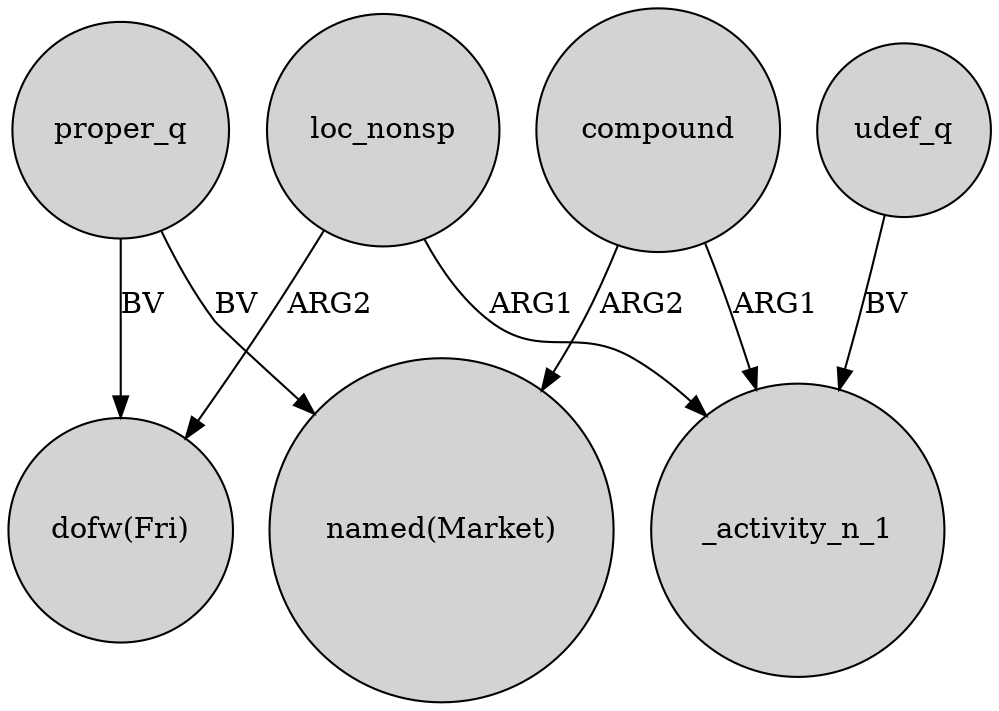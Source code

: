 digraph {
	node [shape=circle style=filled]
	proper_q -> "dofw(Fri)" [label=BV]
	compound -> _activity_n_1 [label=ARG1]
	compound -> "named(Market)" [label=ARG2]
	udef_q -> _activity_n_1 [label=BV]
	proper_q -> "named(Market)" [label=BV]
	loc_nonsp -> "dofw(Fri)" [label=ARG2]
	loc_nonsp -> _activity_n_1 [label=ARG1]
}
